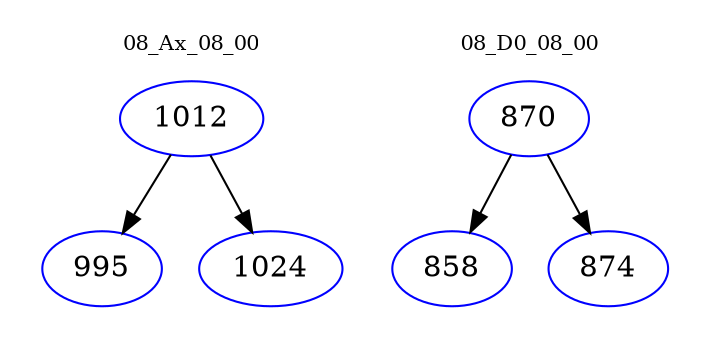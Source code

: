 digraph{
subgraph cluster_0 {
color = white
label = "08_Ax_08_00";
fontsize=10;
T0_1012 [label="1012", color="blue"]
T0_1012 -> T0_995 [color="black"]
T0_995 [label="995", color="blue"]
T0_1012 -> T0_1024 [color="black"]
T0_1024 [label="1024", color="blue"]
}
subgraph cluster_1 {
color = white
label = "08_D0_08_00";
fontsize=10;
T1_870 [label="870", color="blue"]
T1_870 -> T1_858 [color="black"]
T1_858 [label="858", color="blue"]
T1_870 -> T1_874 [color="black"]
T1_874 [label="874", color="blue"]
}
}
